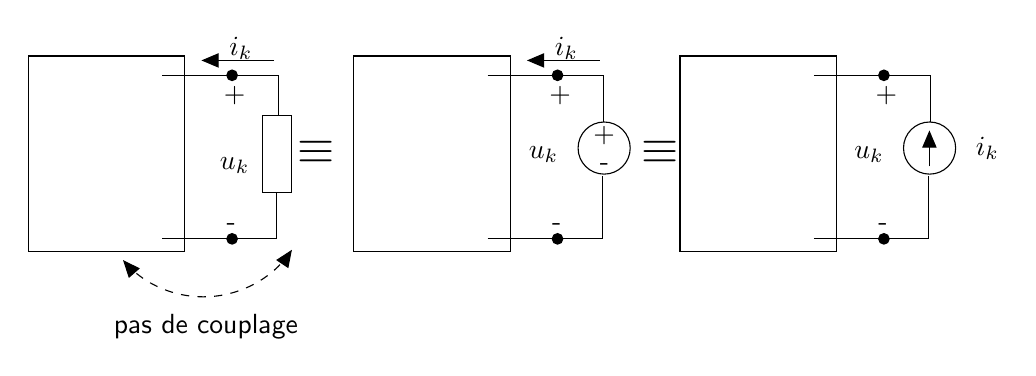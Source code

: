 \begin{tikzpicture}[y=-1cm]
\sf
\draw[dashed,arrows=triangle 45-triangle 45,black] (5.248,5.715) +(139:1.354) arc (139:34:1.354);
\filldraw[black] (5.611,4.256) circle (0.067cm);
\filldraw[black] (5.611,6.333) circle (0.067cm);
\draw[black] (3.022,4.011) rectangle (5.011,6.489);
\draw[black] (6,4.767) rectangle (6.367,5.744);
\draw[black] (4.722,4.256) -- (6.2,4.256) -- (6.2,4.756);
\draw[black] (4.722,6.333) -- (6.178,6.333) -- (6.178,5.733);
\draw[arrows=-triangle 45,black] (6.144,4.067) -- (5.222,4.067);
\path (5.644,4.6) node[text=black,anchor=base] {+};
\path (5.6,6.222) node[text=black,anchor=base] {-};
\path (5.644,5.456) node[text=black,anchor=base] {$u_k$};
\path (5.722,4) node[text=black,anchor=base] {$i_k$};
\path (5.278,7.533) node[text=black,anchor=base] {pas de couplage};
\draw[arrows=-triangle 45,black] (14.467,5.411) -- (14.467,4.956);
\draw[black] (10.336,5.18) circle (0.331cm);
\path (10.336,5.109) node[text=black,anchor=base] {+};
\path (10.34,5.471) node[text=black,anchor=base] {-};
\filldraw[black] (13.889,4.256) circle (0.067cm);
\filldraw[black] (13.889,6.333) circle (0.067cm);
\filldraw[black] (9.744,4.256) circle (0.067cm);
\filldraw[black] (9.744,6.333) circle (0.067cm);
\draw[black] (11.3,4.011) rectangle (13.289,6.489);
\draw[black] (13,4.256) -- (14.478,4.256) -- (14.478,4.844);
\draw[black] (13,6.333) -- (14.456,6.333) -- (14.456,5.533);
\draw[black] (7.156,4.011) rectangle (9.144,6.489);
\draw[black] (8.856,4.256) -- (10.333,4.256) -- (10.333,4.844);
\draw[black] (8.856,6.333) -- (10.311,6.333) -- (10.311,5.533);
\draw[arrows=-triangle 45,black] (10.278,4.067) -- (9.356,4.067);
\path (13.922,4.6) node[text=black,anchor=base] {+};
\path (13.878,6.222) node[text=black,anchor=base] {-};
\path (14.933,5.278) node[text=black,anchor=base west] {$i_k$};
\path (13.7,5.311) node[text=black,anchor=base] {$u_k$};
\path (6.673,5.378) node[text=black,anchor=base] {\fontsize{16.0}{19.2}\selectfont{}$\equiv$};
\path (9.778,4.6) node[text=black,anchor=base] {+};
\path (9.733,6.222) node[text=black,anchor=base] {-};
\path (9.856,4) node[text=black,anchor=base] {$i_k$};
\path (9.878,5.311) node[text=black,anchor=base east] {$u_k$};
\path (11.051,5.378) node[text=black,anchor=base] {\fontsize{16.0}{19.2}\selectfont{}$\equiv$};
\draw[black] (14.469,5.18) circle (0.331cm);

\end{tikzpicture}%

%% Configure (x)emacs for this file ...
%% Local Variables:
%% mode: latex
%% End: